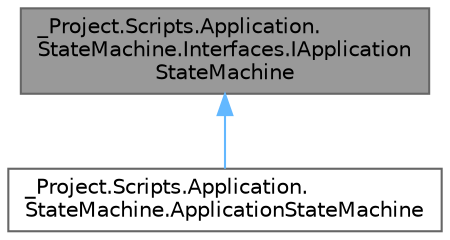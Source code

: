 digraph "_Project.Scripts.Application.StateMachine.Interfaces.IApplicationStateMachine"
{
 // LATEX_PDF_SIZE
  bgcolor="transparent";
  edge [fontname=Helvetica,fontsize=10,labelfontname=Helvetica,labelfontsize=10];
  node [fontname=Helvetica,fontsize=10,shape=box,height=0.2,width=0.4];
  Node1 [id="Node000001",label="_Project.Scripts.Application.\lStateMachine.Interfaces.IApplication\lStateMachine",height=0.2,width=0.4,color="gray40", fillcolor="grey60", style="filled", fontcolor="black",tooltip="Интерфейс, описывающий машину состояний приложения"];
  Node1 -> Node2 [id="edge1_Node000001_Node000002",dir="back",color="steelblue1",style="solid",tooltip=" "];
  Node2 [id="Node000002",label="_Project.Scripts.Application.\lStateMachine.ApplicationStateMachine",height=0.2,width=0.4,color="gray40", fillcolor="white", style="filled",URL="$class___project_1_1_scripts_1_1_application_1_1_state_machine_1_1_application_state_machine.html",tooltip="Машина состояний, отвечающая за переключение между состояниями приложения"];
}
